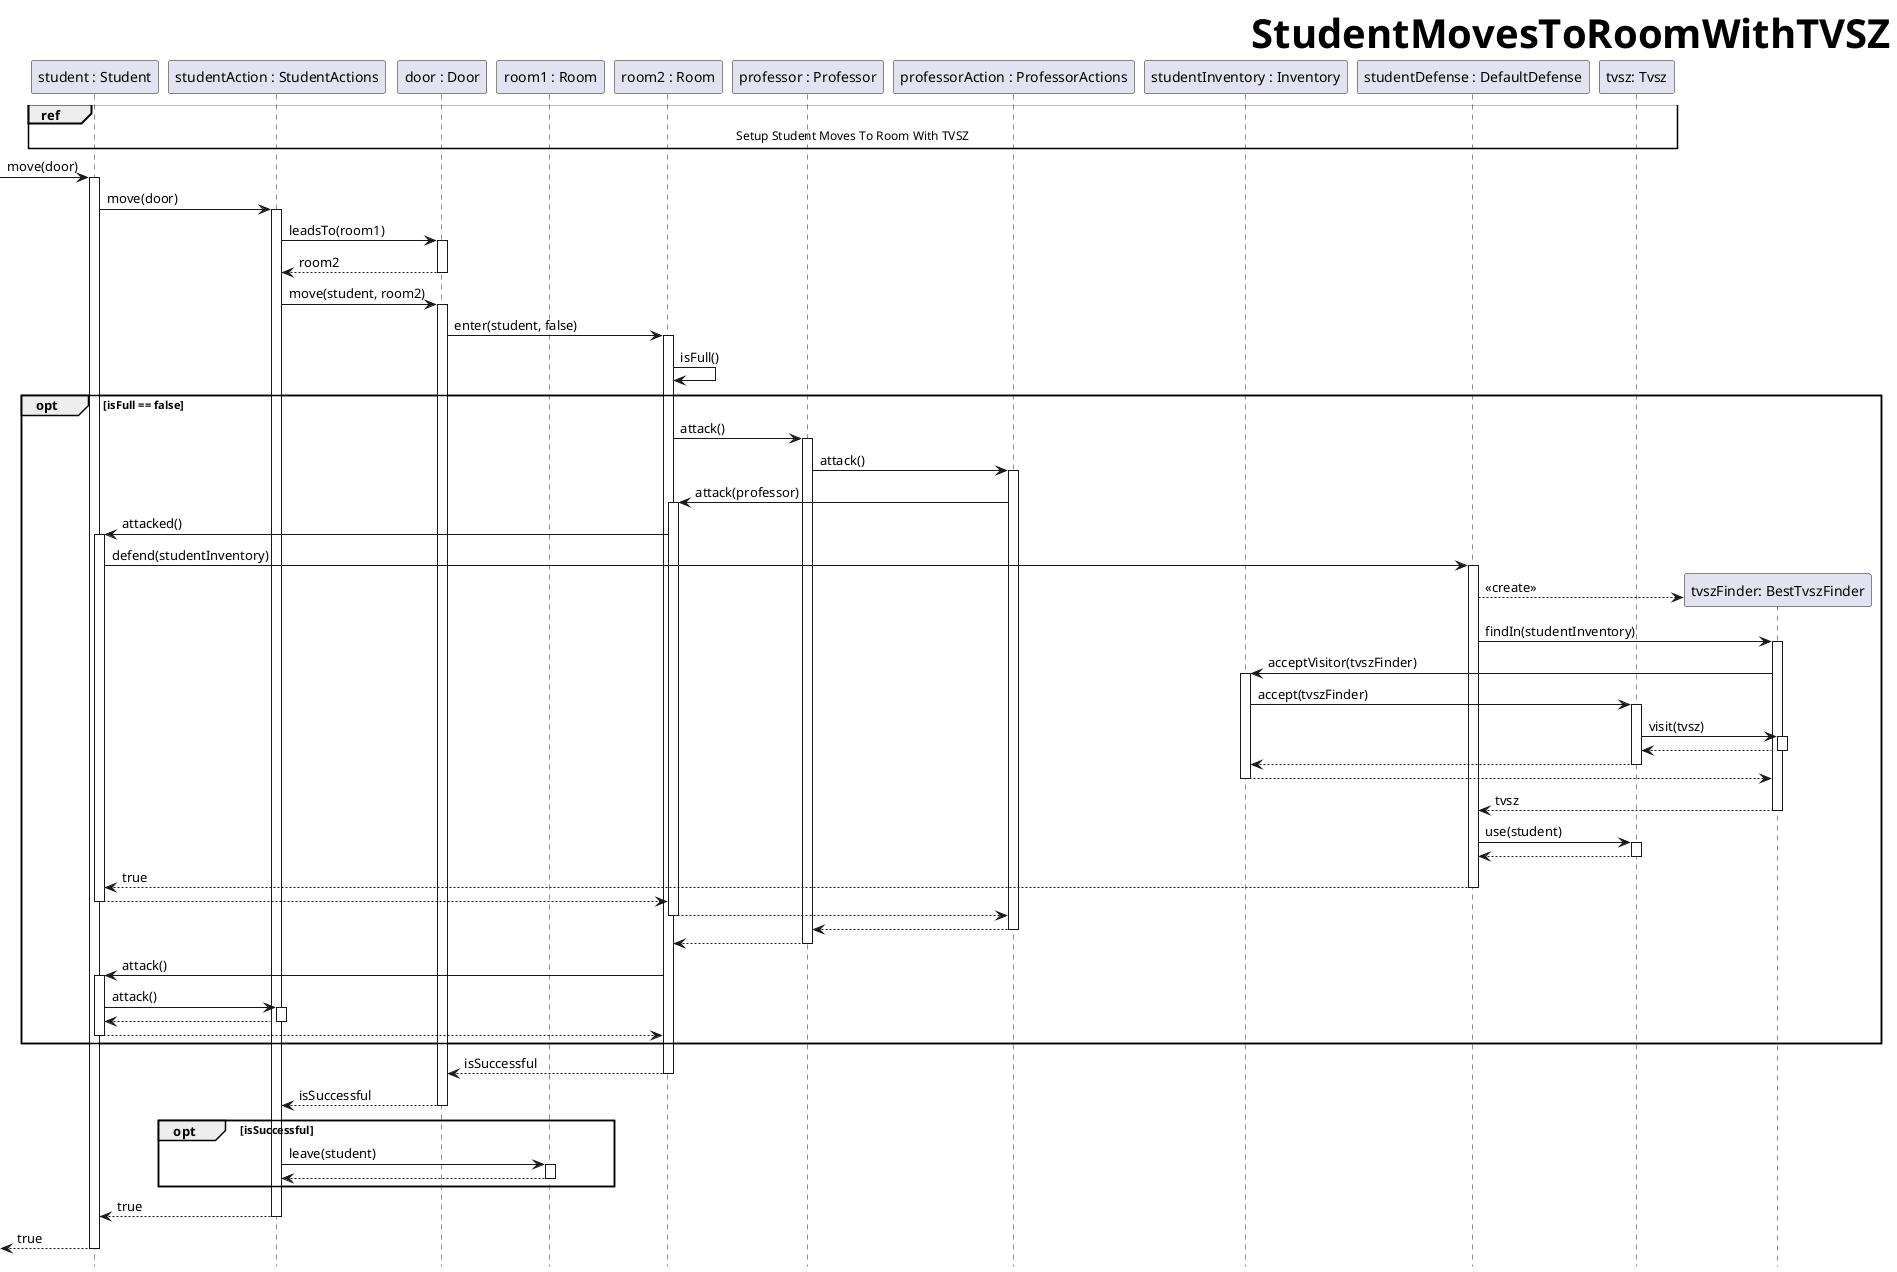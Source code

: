 @startuml StudentMovesToRoomWithTVSZ
skinparam headerFontSize 40
skinparam HeaderFontColor #000000
skinparam HeaderFontStyle bold
header StudentMovesToRoomWithTVSZ
hide footbox

participant student as "student : Student"
participant studentAction as "studentAction : StudentActions"
participant door as "door : Door"
participant room1 as "room1 : Room"
participant room2 as "room2 : Room"
participant professor as "professor : Professor"
participant action as "professorAction : ProfessorActions"
participant inventory as "studentInventory : Inventory"
participant defense as "studentDefense : DefaultDefense"
participant tvsz as "tvsz: Tvsz"

ref over student, tvsz : Setup Student Moves To Room With TVSZ

-> student ++: move(door)
student -> studentAction ++: move(door)

studentAction -> door ++: leadsTo(room1)
return room2

studentAction -> door ++: move(student, room2)
door -> room2 ++: enter(student, false)

room2 -> room2 : isFull()

opt isFull == false

    room2 -> professor ++: attack()
    professor -> action ++: attack()
    action -> room2 ++: attack(professor)
    room2 -> student ++: attacked() 
    student -> defense ++: defend(studentInventory)

    create tvszfinder as "tvszFinder: BestTvszFinder"
    defense --> tvszfinder : <<create>>
    defense -> tvszfinder ++: findIn(studentInventory)
        tvszfinder -> inventory ++: acceptVisitor(tvszFinder)
            inventory -> tvsz ++: accept(tvszFinder)
            tvsz -> tvszfinder ++: visit(tvsz)
            return
            return
            return
            return tvsz

    defense -> tvsz ++: use(student)
    return

    return true
    return 
    return
    return
    return
    

    room2 -> student ++: attack()
    student -> studentAction ++: attack()
    return
    return
    
end

return isSuccessful
return isSuccessful

opt isSuccessful
    studentAction -> room1 ++: leave(student)
    return
end

return true
return true

@enduml